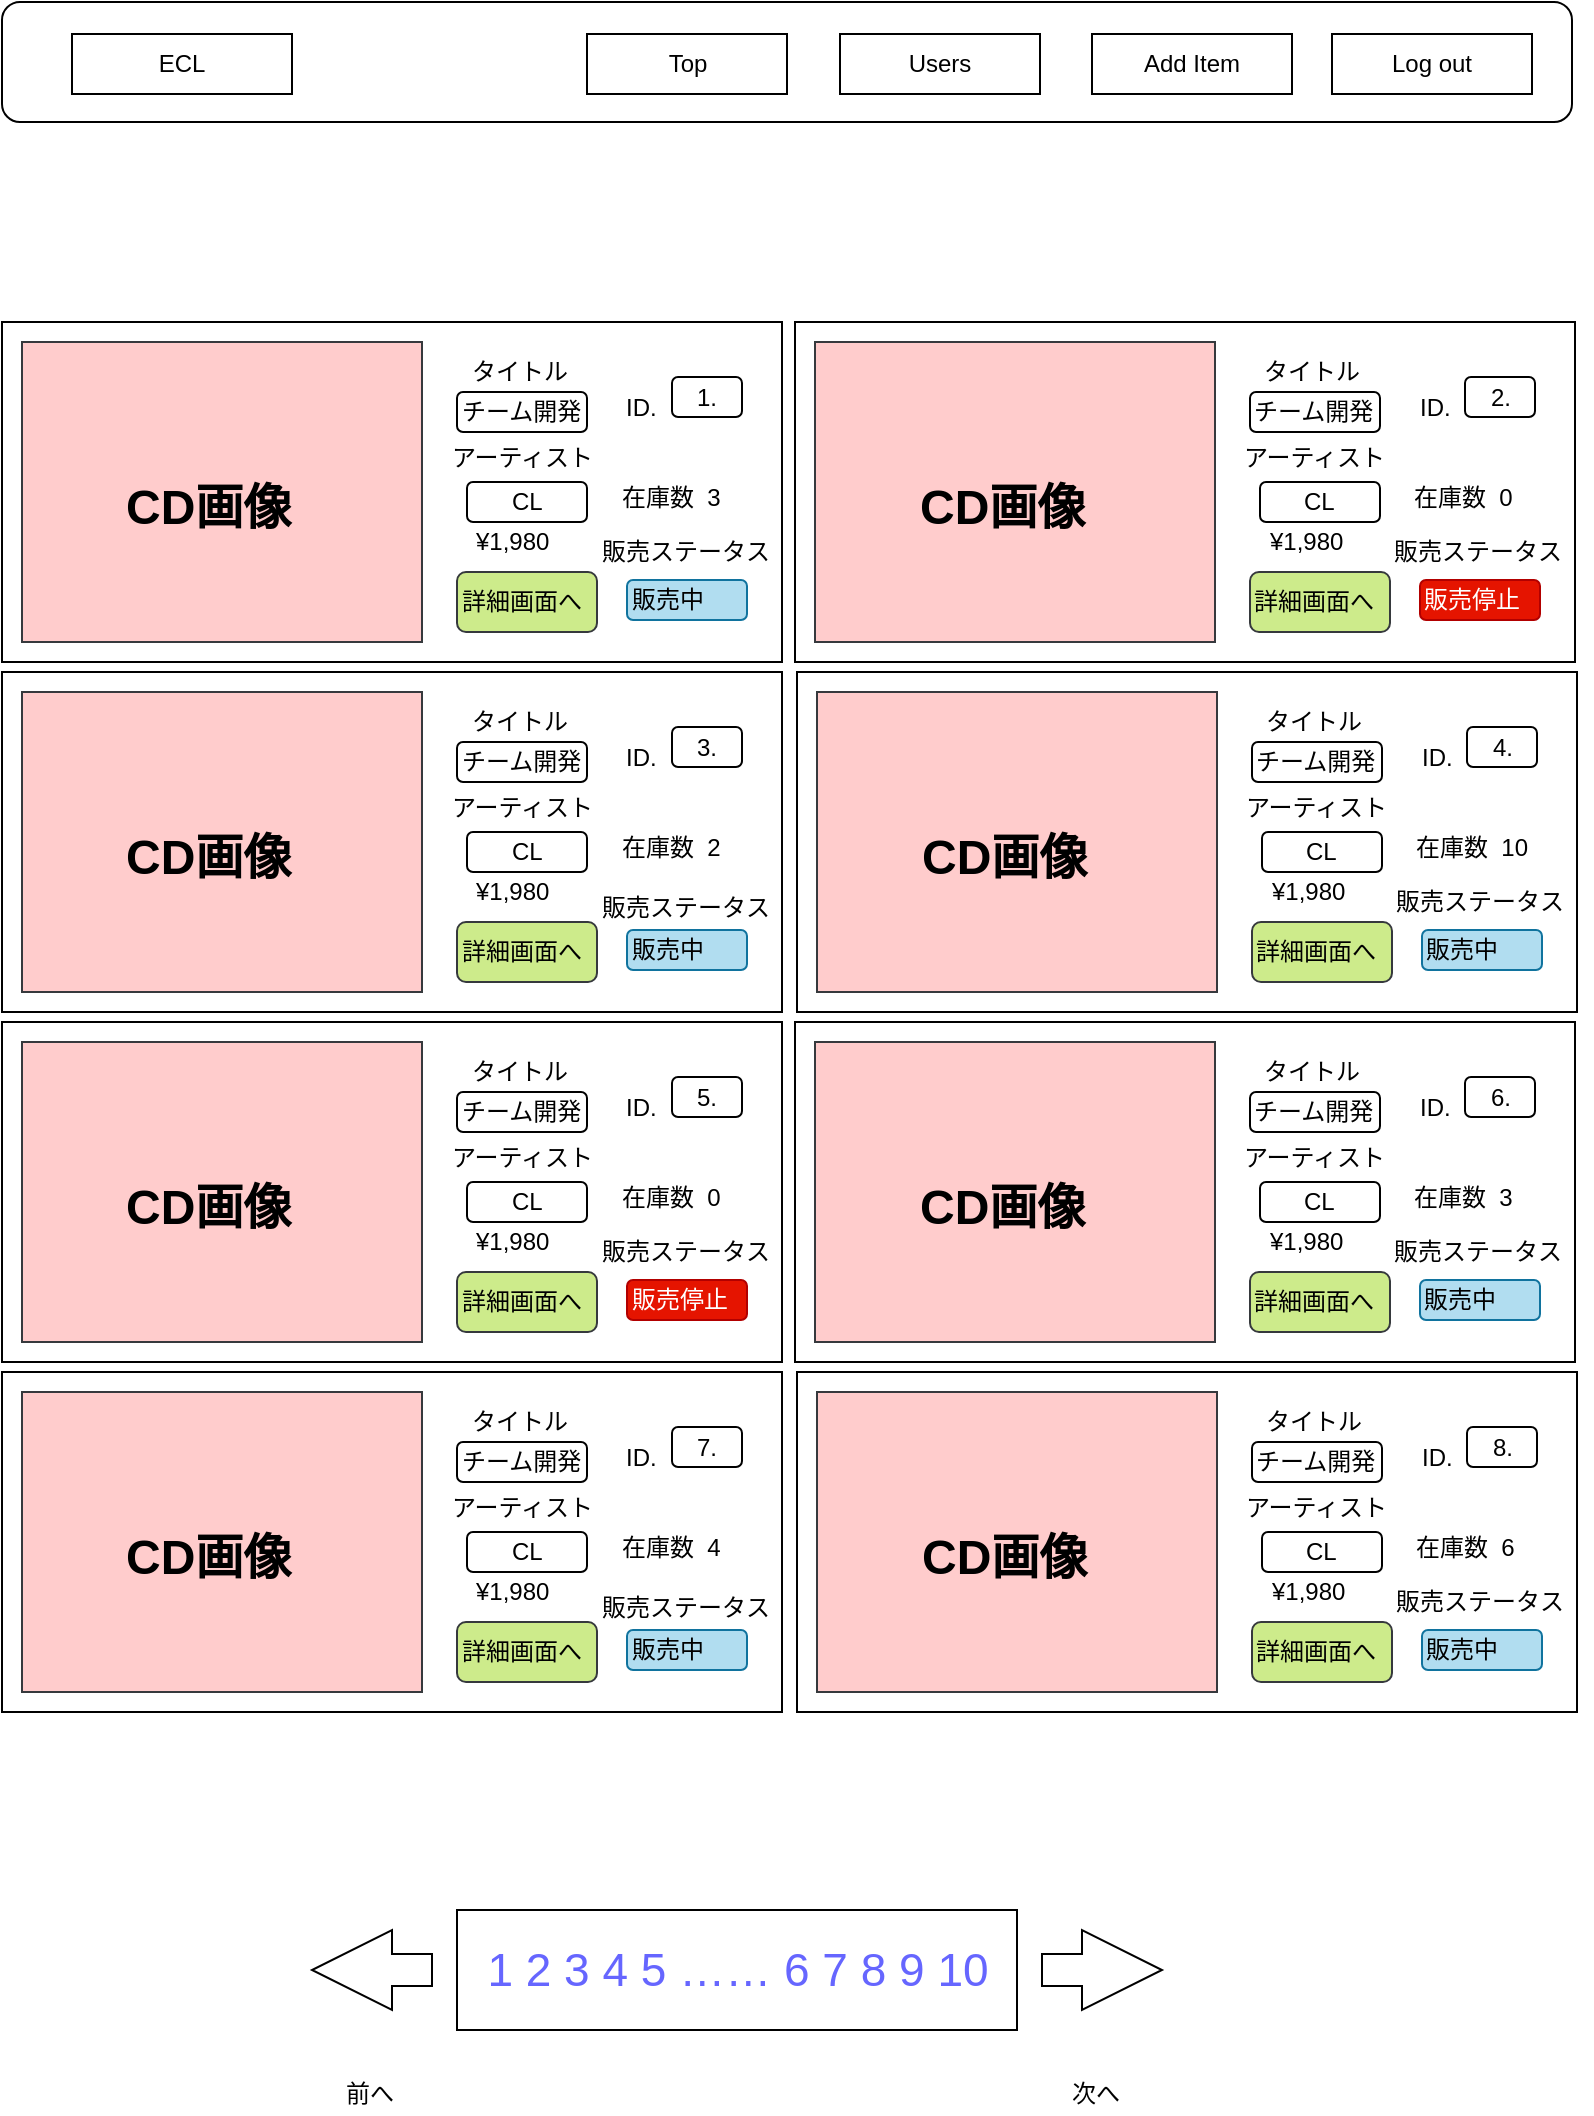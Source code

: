 <mxfile version="10.8.8" type="github"><diagram id="PPx-m0vNghP_mfg8f-Wl" name="Page-1"><mxGraphModel dx="918" dy="648" grid="1" gridSize="10" guides="1" tooltips="1" connect="1" arrows="1" fold="1" page="1" pageScale="1" pageWidth="1169" pageHeight="1654" math="0" shadow="0"><root><mxCell id="0"/><mxCell id="1" parent="0"/><mxCell id="JDdj_WCOVAHmtkz_DxpK-1" value="" style="rounded=0;whiteSpace=wrap;html=1;strokeWidth=1;fillColor=none;gradientColor=none;align=left;" parent="1" vertex="1"><mxGeometry x="110" y="225" width="390" height="170" as="geometry"/></mxCell><mxCell id="JDdj_WCOVAHmtkz_DxpK-2" value="" style="rounded=0;whiteSpace=wrap;html=1;strokeWidth=1;fillColor=#ffcccc;align=left;strokeColor=#36393d;" parent="1" vertex="1"><mxGeometry x="120" y="235" width="200" height="150" as="geometry"/></mxCell><mxCell id="JDdj_WCOVAHmtkz_DxpK-3" value="&lt;h1&gt;CD画像&lt;/h1&gt;" style="text;html=1;resizable=0;points=[];autosize=1;align=left;verticalAlign=top;spacingTop=-4;" parent="1" vertex="1"><mxGeometry x="170" y="285" width="100" height="50" as="geometry"/></mxCell><mxCell id="JDdj_WCOVAHmtkz_DxpK-4" value="詳細画面へ" style="rounded=1;whiteSpace=wrap;html=1;strokeWidth=1;fillColor=#cdeb8b;align=left;strokeColor=#36393d;" parent="1" vertex="1"><mxGeometry x="337.5" y="350" width="70" height="30" as="geometry"/></mxCell><mxCell id="JDdj_WCOVAHmtkz_DxpK-5" value="タイトル" style="text;html=1;resizable=0;points=[];autosize=1;align=left;verticalAlign=top;spacingTop=-4;" parent="1" vertex="1"><mxGeometry x="342.5" y="240" width="60" height="20" as="geometry"/></mxCell><mxCell id="JDdj_WCOVAHmtkz_DxpK-6" value="チーム開発" style="text;html=1;resizable=0;points=[];autosize=1;align=left;verticalAlign=top;spacingTop=-4;" parent="1" vertex="1"><mxGeometry x="337.5" y="260" width="80" height="20" as="geometry"/></mxCell><mxCell id="JDdj_WCOVAHmtkz_DxpK-7" value="" style="rounded=1;whiteSpace=wrap;html=1;strokeWidth=1;fillColor=none;gradientColor=none;align=left;" parent="1" vertex="1"><mxGeometry x="342.5" y="305" width="60" height="20" as="geometry"/></mxCell><mxCell id="JDdj_WCOVAHmtkz_DxpK-8" value="" style="rounded=1;whiteSpace=wrap;html=1;strokeWidth=1;fillColor=none;gradientColor=none;align=left;" parent="1" vertex="1"><mxGeometry x="337.5" y="260" width="65" height="20" as="geometry"/></mxCell><mxCell id="JDdj_WCOVAHmtkz_DxpK-9" value="アーティスト" style="text;html=1;resizable=0;points=[];autosize=1;align=left;verticalAlign=top;spacingTop=-4;" parent="1" vertex="1"><mxGeometry x="332.5" y="282.5" width="90" height="20" as="geometry"/></mxCell><mxCell id="JDdj_WCOVAHmtkz_DxpK-10" value="CL" style="text;html=1;resizable=0;points=[];autosize=1;align=left;verticalAlign=top;spacingTop=-4;" parent="1" vertex="1"><mxGeometry x="362.5" y="305" width="30" height="20" as="geometry"/></mxCell><mxCell id="JDdj_WCOVAHmtkz_DxpK-56" value="¥1,980" style="text;html=1;resizable=0;points=[];autosize=1;align=left;verticalAlign=top;spacingTop=-4;" parent="1" vertex="1"><mxGeometry x="345" y="325" width="50" height="20" as="geometry"/></mxCell><mxCell id="WBFJrvrkHH7tBe0tPQ74-3" value="" style="rounded=1;whiteSpace=wrap;html=1;" parent="1" vertex="1"><mxGeometry x="110" y="65" width="785" height="60" as="geometry"/></mxCell><mxCell id="WBFJrvrkHH7tBe0tPQ74-4" value="ECL" style="rounded=0;whiteSpace=wrap;html=1;" parent="1" vertex="1"><mxGeometry x="145" y="81" width="110" height="30" as="geometry"/></mxCell><mxCell id="WBFJrvrkHH7tBe0tPQ74-5" value="Top" style="rounded=0;whiteSpace=wrap;html=1;" parent="1" vertex="1"><mxGeometry x="402.5" y="81" width="100" height="30" as="geometry"/></mxCell><mxCell id="WBFJrvrkHH7tBe0tPQ74-6" value="Add Item" style="rounded=0;whiteSpace=wrap;html=1;" parent="1" vertex="1"><mxGeometry x="655" y="81" width="100" height="30" as="geometry"/></mxCell><mxCell id="WBFJrvrkHH7tBe0tPQ74-7" value="Log out" style="rounded=0;whiteSpace=wrap;html=1;" parent="1" vertex="1"><mxGeometry x="775" y="81" width="100" height="30" as="geometry"/></mxCell><mxCell id="WBFJrvrkHH7tBe0tPQ74-8" value="Users" style="rounded=0;whiteSpace=wrap;html=1;" parent="1" vertex="1"><mxGeometry x="529" y="81" width="100" height="30" as="geometry"/></mxCell><mxCell id="Ws_CmPhY7J00WJRo1I9L-1" value="" style="html=1;shadow=0;dashed=0;align=center;verticalAlign=middle;shape=mxgraph.arrows2.arrow;dy=0.6;dx=40;notch=0;rotation=180;" parent="1" vertex="1"><mxGeometry x="372.5" y="1020" width="60" height="40" as="geometry"/></mxCell><mxCell id="73Aiw0IkjQ4yFmDq-16b-1" value="" style="html=1;shadow=0;dashed=0;align=center;verticalAlign=middle;shape=mxgraph.arrows2.arrow;dy=0.6;dx=40;notch=0;" vertex="1" parent="1"><mxGeometry x="630" y="1029" width="60" height="40" as="geometry"/></mxCell><mxCell id="73Aiw0IkjQ4yFmDq-16b-2" value="" style="html=1;shadow=0;dashed=0;align=center;verticalAlign=middle;shape=mxgraph.arrows2.arrow;dy=0.6;dx=40;notch=0;rotation=180;" vertex="1" parent="1"><mxGeometry x="265" y="1029" width="60" height="40" as="geometry"/></mxCell><mxCell id="73Aiw0IkjQ4yFmDq-16b-3" value="前へ" style="text;html=1;resizable=0;points=[];autosize=1;align=left;verticalAlign=top;spacingTop=-4;" vertex="1" parent="1"><mxGeometry x="280" y="1101" width="40" height="20" as="geometry"/></mxCell><mxCell id="73Aiw0IkjQ4yFmDq-16b-4" value="次へ" style="text;html=1;resizable=0;points=[];autosize=1;align=left;verticalAlign=top;spacingTop=-4;" vertex="1" parent="1"><mxGeometry x="642.5" y="1101" width="40" height="20" as="geometry"/></mxCell><mxCell id="73Aiw0IkjQ4yFmDq-16b-5" value="1 2 3 4 5 …… 6 7 8 9 10" style="rounded=0;whiteSpace=wrap;html=1;fontSize=23;align=center;fontColor=#6666FF;" vertex="1" parent="1"><mxGeometry x="337.5" y="1019" width="280" height="60" as="geometry"/></mxCell><mxCell id="73Aiw0IkjQ4yFmDq-16b-10" value="1." style="rounded=1;whiteSpace=wrap;html=1;" vertex="1" parent="1"><mxGeometry x="445" y="252.5" width="35" height="20" as="geometry"/></mxCell><mxCell id="73Aiw0IkjQ4yFmDq-16b-11" value="ID." style="text;html=1;resizable=0;points=[];autosize=1;align=left;verticalAlign=top;spacingTop=-4;" vertex="1" parent="1"><mxGeometry x="420" y="257.5" width="30" height="20" as="geometry"/></mxCell><mxCell id="73Aiw0IkjQ4yFmDq-16b-12" value="在庫数&amp;nbsp; 3" style="text;html=1;resizable=0;points=[];autosize=1;align=left;verticalAlign=top;spacingTop=-4;" vertex="1" parent="1"><mxGeometry x="417.5" y="302.5" width="60" height="20" as="geometry"/></mxCell><mxCell id="73Aiw0IkjQ4yFmDq-16b-16" value="販売ステータス" style="text;html=1;resizable=0;points=[];autosize=1;align=left;verticalAlign=top;spacingTop=-4;" vertex="1" parent="1"><mxGeometry x="407.5" y="330" width="100" height="20" as="geometry"/></mxCell><mxCell id="73Aiw0IkjQ4yFmDq-16b-17" value="販売中" style="rounded=1;whiteSpace=wrap;html=1;strokeWidth=1;fillColor=#b1ddf0;align=left;strokeColor=#10739e;" vertex="1" parent="1"><mxGeometry x="422.5" y="354" width="60" height="20" as="geometry"/></mxCell><mxCell id="73Aiw0IkjQ4yFmDq-16b-131" value="" style="rounded=0;whiteSpace=wrap;html=1;strokeWidth=1;fillColor=none;gradientColor=none;align=left;" vertex="1" parent="1"><mxGeometry x="506.5" y="225" width="390" height="170" as="geometry"/></mxCell><mxCell id="73Aiw0IkjQ4yFmDq-16b-132" value="" style="rounded=0;whiteSpace=wrap;html=1;strokeWidth=1;fillColor=#ffcccc;align=left;strokeColor=#36393d;" vertex="1" parent="1"><mxGeometry x="516.5" y="235" width="200" height="150" as="geometry"/></mxCell><mxCell id="73Aiw0IkjQ4yFmDq-16b-133" value="&lt;h1&gt;CD画像&lt;/h1&gt;" style="text;html=1;resizable=0;points=[];autosize=1;align=left;verticalAlign=top;spacingTop=-4;" vertex="1" parent="1"><mxGeometry x="566.5" y="285" width="100" height="50" as="geometry"/></mxCell><mxCell id="73Aiw0IkjQ4yFmDq-16b-134" value="詳細画面へ" style="rounded=1;whiteSpace=wrap;html=1;strokeWidth=1;fillColor=#cdeb8b;align=left;strokeColor=#36393d;" vertex="1" parent="1"><mxGeometry x="734" y="350" width="70" height="30" as="geometry"/></mxCell><mxCell id="73Aiw0IkjQ4yFmDq-16b-135" value="タイトル" style="text;html=1;resizable=0;points=[];autosize=1;align=left;verticalAlign=top;spacingTop=-4;" vertex="1" parent="1"><mxGeometry x="739" y="240" width="60" height="20" as="geometry"/></mxCell><mxCell id="73Aiw0IkjQ4yFmDq-16b-136" value="チーム開発" style="text;html=1;resizable=0;points=[];autosize=1;align=left;verticalAlign=top;spacingTop=-4;" vertex="1" parent="1"><mxGeometry x="734" y="260" width="80" height="20" as="geometry"/></mxCell><mxCell id="73Aiw0IkjQ4yFmDq-16b-137" value="" style="rounded=1;whiteSpace=wrap;html=1;strokeWidth=1;fillColor=none;gradientColor=none;align=left;" vertex="1" parent="1"><mxGeometry x="739" y="305" width="60" height="20" as="geometry"/></mxCell><mxCell id="73Aiw0IkjQ4yFmDq-16b-138" value="" style="rounded=1;whiteSpace=wrap;html=1;strokeWidth=1;fillColor=none;gradientColor=none;align=left;" vertex="1" parent="1"><mxGeometry x="734" y="260" width="65" height="20" as="geometry"/></mxCell><mxCell id="73Aiw0IkjQ4yFmDq-16b-139" value="アーティスト" style="text;html=1;resizable=0;points=[];autosize=1;align=left;verticalAlign=top;spacingTop=-4;" vertex="1" parent="1"><mxGeometry x="729" y="282.5" width="90" height="20" as="geometry"/></mxCell><mxCell id="73Aiw0IkjQ4yFmDq-16b-140" value="CL" style="text;html=1;resizable=0;points=[];autosize=1;align=left;verticalAlign=top;spacingTop=-4;" vertex="1" parent="1"><mxGeometry x="759" y="305" width="30" height="20" as="geometry"/></mxCell><mxCell id="73Aiw0IkjQ4yFmDq-16b-141" value="¥1,980" style="text;html=1;resizable=0;points=[];autosize=1;align=left;verticalAlign=top;spacingTop=-4;" vertex="1" parent="1"><mxGeometry x="741.5" y="325" width="50" height="20" as="geometry"/></mxCell><mxCell id="73Aiw0IkjQ4yFmDq-16b-142" value="2." style="rounded=1;whiteSpace=wrap;html=1;" vertex="1" parent="1"><mxGeometry x="841.5" y="252.5" width="35" height="20" as="geometry"/></mxCell><mxCell id="73Aiw0IkjQ4yFmDq-16b-143" value="ID." style="text;html=1;resizable=0;points=[];autosize=1;align=left;verticalAlign=top;spacingTop=-4;" vertex="1" parent="1"><mxGeometry x="816.5" y="257.5" width="30" height="20" as="geometry"/></mxCell><mxCell id="73Aiw0IkjQ4yFmDq-16b-144" value="在庫数&amp;nbsp; 0" style="text;html=1;resizable=0;points=[];autosize=1;align=left;verticalAlign=top;spacingTop=-4;" vertex="1" parent="1"><mxGeometry x="814" y="302.5" width="60" height="20" as="geometry"/></mxCell><mxCell id="73Aiw0IkjQ4yFmDq-16b-145" value="販売ステータス" style="text;html=1;resizable=0;points=[];autosize=1;align=left;verticalAlign=top;spacingTop=-4;" vertex="1" parent="1"><mxGeometry x="804" y="330" width="100" height="20" as="geometry"/></mxCell><mxCell id="73Aiw0IkjQ4yFmDq-16b-146" value="販売停止" style="rounded=1;whiteSpace=wrap;html=1;strokeWidth=1;fillColor=#e51400;align=left;strokeColor=#B20000;fontColor=#ffffff;" vertex="1" parent="1"><mxGeometry x="819" y="354" width="60" height="20" as="geometry"/></mxCell><mxCell id="73Aiw0IkjQ4yFmDq-16b-147" value="" style="rounded=0;whiteSpace=wrap;html=1;strokeWidth=1;fillColor=none;gradientColor=none;align=left;" vertex="1" parent="1"><mxGeometry x="110" y="400" width="390" height="170" as="geometry"/></mxCell><mxCell id="73Aiw0IkjQ4yFmDq-16b-148" value="" style="rounded=0;whiteSpace=wrap;html=1;strokeWidth=1;fillColor=#ffcccc;align=left;strokeColor=#36393d;" vertex="1" parent="1"><mxGeometry x="120" y="410" width="200" height="150" as="geometry"/></mxCell><mxCell id="73Aiw0IkjQ4yFmDq-16b-149" value="&lt;h1&gt;CD画像&lt;/h1&gt;" style="text;html=1;resizable=0;points=[];autosize=1;align=left;verticalAlign=top;spacingTop=-4;" vertex="1" parent="1"><mxGeometry x="170" y="460" width="100" height="50" as="geometry"/></mxCell><mxCell id="73Aiw0IkjQ4yFmDq-16b-150" value="詳細画面へ" style="rounded=1;whiteSpace=wrap;html=1;strokeWidth=1;fillColor=#cdeb8b;align=left;strokeColor=#36393d;" vertex="1" parent="1"><mxGeometry x="337.5" y="525" width="70" height="30" as="geometry"/></mxCell><mxCell id="73Aiw0IkjQ4yFmDq-16b-151" value="タイトル" style="text;html=1;resizable=0;points=[];autosize=1;align=left;verticalAlign=top;spacingTop=-4;" vertex="1" parent="1"><mxGeometry x="342.5" y="415" width="60" height="20" as="geometry"/></mxCell><mxCell id="73Aiw0IkjQ4yFmDq-16b-152" value="チーム開発" style="text;html=1;resizable=0;points=[];autosize=1;align=left;verticalAlign=top;spacingTop=-4;" vertex="1" parent="1"><mxGeometry x="337.5" y="435" width="80" height="20" as="geometry"/></mxCell><mxCell id="73Aiw0IkjQ4yFmDq-16b-153" value="" style="rounded=1;whiteSpace=wrap;html=1;strokeWidth=1;fillColor=none;gradientColor=none;align=left;" vertex="1" parent="1"><mxGeometry x="342.5" y="480" width="60" height="20" as="geometry"/></mxCell><mxCell id="73Aiw0IkjQ4yFmDq-16b-154" value="" style="rounded=1;whiteSpace=wrap;html=1;strokeWidth=1;fillColor=none;gradientColor=none;align=left;" vertex="1" parent="1"><mxGeometry x="337.5" y="435" width="65" height="20" as="geometry"/></mxCell><mxCell id="73Aiw0IkjQ4yFmDq-16b-155" value="アーティスト" style="text;html=1;resizable=0;points=[];autosize=1;align=left;verticalAlign=top;spacingTop=-4;" vertex="1" parent="1"><mxGeometry x="332.5" y="457.5" width="90" height="20" as="geometry"/></mxCell><mxCell id="73Aiw0IkjQ4yFmDq-16b-156" value="CL" style="text;html=1;resizable=0;points=[];autosize=1;align=left;verticalAlign=top;spacingTop=-4;" vertex="1" parent="1"><mxGeometry x="362.5" y="480" width="30" height="20" as="geometry"/></mxCell><mxCell id="73Aiw0IkjQ4yFmDq-16b-157" value="¥1,980" style="text;html=1;resizable=0;points=[];autosize=1;align=left;verticalAlign=top;spacingTop=-4;" vertex="1" parent="1"><mxGeometry x="345" y="500" width="50" height="20" as="geometry"/></mxCell><mxCell id="73Aiw0IkjQ4yFmDq-16b-158" value="3." style="rounded=1;whiteSpace=wrap;html=1;" vertex="1" parent="1"><mxGeometry x="445" y="427.5" width="35" height="20" as="geometry"/></mxCell><mxCell id="73Aiw0IkjQ4yFmDq-16b-159" value="ID." style="text;html=1;resizable=0;points=[];autosize=1;align=left;verticalAlign=top;spacingTop=-4;" vertex="1" parent="1"><mxGeometry x="420" y="432.5" width="30" height="20" as="geometry"/></mxCell><mxCell id="73Aiw0IkjQ4yFmDq-16b-160" value="在庫数&amp;nbsp; 2" style="text;html=1;resizable=0;points=[];autosize=1;align=left;verticalAlign=top;spacingTop=-4;" vertex="1" parent="1"><mxGeometry x="417.5" y="477.5" width="60" height="20" as="geometry"/></mxCell><mxCell id="73Aiw0IkjQ4yFmDq-16b-161" value="販売ステータス" style="text;html=1;resizable=0;points=[];autosize=1;align=left;verticalAlign=top;spacingTop=-4;" vertex="1" parent="1"><mxGeometry x="407.5" y="507.5" width="100" height="20" as="geometry"/></mxCell><mxCell id="73Aiw0IkjQ4yFmDq-16b-162" value="販売中" style="rounded=1;whiteSpace=wrap;html=1;strokeWidth=1;fillColor=#b1ddf0;align=left;strokeColor=#10739e;" vertex="1" parent="1"><mxGeometry x="422.5" y="529" width="60" height="20" as="geometry"/></mxCell><mxCell id="73Aiw0IkjQ4yFmDq-16b-163" value="" style="rounded=0;whiteSpace=wrap;html=1;strokeWidth=1;fillColor=none;gradientColor=none;align=left;" vertex="1" parent="1"><mxGeometry x="507.5" y="400" width="390" height="170" as="geometry"/></mxCell><mxCell id="73Aiw0IkjQ4yFmDq-16b-164" value="" style="rounded=0;whiteSpace=wrap;html=1;strokeWidth=1;fillColor=#ffcccc;align=left;strokeColor=#36393d;" vertex="1" parent="1"><mxGeometry x="517.5" y="410" width="200" height="150" as="geometry"/></mxCell><mxCell id="73Aiw0IkjQ4yFmDq-16b-165" value="&lt;h1&gt;CD画像&lt;/h1&gt;" style="text;html=1;resizable=0;points=[];autosize=1;align=left;verticalAlign=top;spacingTop=-4;" vertex="1" parent="1"><mxGeometry x="567.5" y="460" width="100" height="50" as="geometry"/></mxCell><mxCell id="73Aiw0IkjQ4yFmDq-16b-166" value="詳細画面へ" style="rounded=1;whiteSpace=wrap;html=1;strokeWidth=1;fillColor=#cdeb8b;align=left;strokeColor=#36393d;" vertex="1" parent="1"><mxGeometry x="735" y="525" width="70" height="30" as="geometry"/></mxCell><mxCell id="73Aiw0IkjQ4yFmDq-16b-167" value="タイトル" style="text;html=1;resizable=0;points=[];autosize=1;align=left;verticalAlign=top;spacingTop=-4;" vertex="1" parent="1"><mxGeometry x="740" y="415" width="60" height="20" as="geometry"/></mxCell><mxCell id="73Aiw0IkjQ4yFmDq-16b-168" value="チーム開発" style="text;html=1;resizable=0;points=[];autosize=1;align=left;verticalAlign=top;spacingTop=-4;" vertex="1" parent="1"><mxGeometry x="735" y="435" width="80" height="20" as="geometry"/></mxCell><mxCell id="73Aiw0IkjQ4yFmDq-16b-169" value="" style="rounded=1;whiteSpace=wrap;html=1;strokeWidth=1;fillColor=none;gradientColor=none;align=left;" vertex="1" parent="1"><mxGeometry x="740" y="480" width="60" height="20" as="geometry"/></mxCell><mxCell id="73Aiw0IkjQ4yFmDq-16b-170" value="" style="rounded=1;whiteSpace=wrap;html=1;strokeWidth=1;fillColor=none;gradientColor=none;align=left;" vertex="1" parent="1"><mxGeometry x="735" y="435" width="65" height="20" as="geometry"/></mxCell><mxCell id="73Aiw0IkjQ4yFmDq-16b-171" value="アーティスト" style="text;html=1;resizable=0;points=[];autosize=1;align=left;verticalAlign=top;spacingTop=-4;" vertex="1" parent="1"><mxGeometry x="730" y="457.5" width="90" height="20" as="geometry"/></mxCell><mxCell id="73Aiw0IkjQ4yFmDq-16b-172" value="CL" style="text;html=1;resizable=0;points=[];autosize=1;align=left;verticalAlign=top;spacingTop=-4;" vertex="1" parent="1"><mxGeometry x="760" y="480" width="30" height="20" as="geometry"/></mxCell><mxCell id="73Aiw0IkjQ4yFmDq-16b-173" value="¥1,980" style="text;html=1;resizable=0;points=[];autosize=1;align=left;verticalAlign=top;spacingTop=-4;" vertex="1" parent="1"><mxGeometry x="742.5" y="500" width="50" height="20" as="geometry"/></mxCell><mxCell id="73Aiw0IkjQ4yFmDq-16b-174" value="4." style="rounded=1;whiteSpace=wrap;html=1;" vertex="1" parent="1"><mxGeometry x="842.5" y="427.5" width="35" height="20" as="geometry"/></mxCell><mxCell id="73Aiw0IkjQ4yFmDq-16b-175" value="ID." style="text;html=1;resizable=0;points=[];autosize=1;align=left;verticalAlign=top;spacingTop=-4;" vertex="1" parent="1"><mxGeometry x="817.5" y="432.5" width="30" height="20" as="geometry"/></mxCell><mxCell id="73Aiw0IkjQ4yFmDq-16b-176" value="在庫数&amp;nbsp; 10" style="text;html=1;resizable=0;points=[];autosize=1;align=left;verticalAlign=top;spacingTop=-4;" vertex="1" parent="1"><mxGeometry x="815" y="477.5" width="70" height="20" as="geometry"/></mxCell><mxCell id="73Aiw0IkjQ4yFmDq-16b-177" value="販売ステータス" style="text;html=1;resizable=0;points=[];autosize=1;align=left;verticalAlign=top;spacingTop=-4;" vertex="1" parent="1"><mxGeometry x="805" y="505" width="100" height="20" as="geometry"/></mxCell><mxCell id="73Aiw0IkjQ4yFmDq-16b-178" value="販売中" style="rounded=1;whiteSpace=wrap;html=1;strokeWidth=1;fillColor=#b1ddf0;align=left;strokeColor=#10739e;" vertex="1" parent="1"><mxGeometry x="820" y="529" width="60" height="20" as="geometry"/></mxCell><mxCell id="73Aiw0IkjQ4yFmDq-16b-243" value="" style="rounded=0;whiteSpace=wrap;html=1;strokeWidth=1;fillColor=none;gradientColor=none;align=left;" vertex="1" parent="1"><mxGeometry x="110" y="575" width="390" height="170" as="geometry"/></mxCell><mxCell id="73Aiw0IkjQ4yFmDq-16b-244" value="" style="rounded=0;whiteSpace=wrap;html=1;strokeWidth=1;fillColor=#ffcccc;align=left;strokeColor=#36393d;" vertex="1" parent="1"><mxGeometry x="120" y="585" width="200" height="150" as="geometry"/></mxCell><mxCell id="73Aiw0IkjQ4yFmDq-16b-245" value="&lt;h1&gt;CD画像&lt;/h1&gt;" style="text;html=1;resizable=0;points=[];autosize=1;align=left;verticalAlign=top;spacingTop=-4;" vertex="1" parent="1"><mxGeometry x="170" y="635" width="100" height="50" as="geometry"/></mxCell><mxCell id="73Aiw0IkjQ4yFmDq-16b-246" value="詳細画面へ" style="rounded=1;whiteSpace=wrap;html=1;strokeWidth=1;fillColor=#cdeb8b;align=left;strokeColor=#36393d;" vertex="1" parent="1"><mxGeometry x="337.5" y="700" width="70" height="30" as="geometry"/></mxCell><mxCell id="73Aiw0IkjQ4yFmDq-16b-247" value="タイトル" style="text;html=1;resizable=0;points=[];autosize=1;align=left;verticalAlign=top;spacingTop=-4;" vertex="1" parent="1"><mxGeometry x="342.5" y="590" width="60" height="20" as="geometry"/></mxCell><mxCell id="73Aiw0IkjQ4yFmDq-16b-248" value="チーム開発" style="text;html=1;resizable=0;points=[];autosize=1;align=left;verticalAlign=top;spacingTop=-4;" vertex="1" parent="1"><mxGeometry x="337.5" y="610" width="80" height="20" as="geometry"/></mxCell><mxCell id="73Aiw0IkjQ4yFmDq-16b-249" value="" style="rounded=1;whiteSpace=wrap;html=1;strokeWidth=1;fillColor=none;gradientColor=none;align=left;" vertex="1" parent="1"><mxGeometry x="342.5" y="655" width="60" height="20" as="geometry"/></mxCell><mxCell id="73Aiw0IkjQ4yFmDq-16b-250" value="" style="rounded=1;whiteSpace=wrap;html=1;strokeWidth=1;fillColor=none;gradientColor=none;align=left;" vertex="1" parent="1"><mxGeometry x="337.5" y="610" width="65" height="20" as="geometry"/></mxCell><mxCell id="73Aiw0IkjQ4yFmDq-16b-251" value="アーティスト" style="text;html=1;resizable=0;points=[];autosize=1;align=left;verticalAlign=top;spacingTop=-4;" vertex="1" parent="1"><mxGeometry x="332.5" y="632.5" width="90" height="20" as="geometry"/></mxCell><mxCell id="73Aiw0IkjQ4yFmDq-16b-252" value="CL" style="text;html=1;resizable=0;points=[];autosize=1;align=left;verticalAlign=top;spacingTop=-4;" vertex="1" parent="1"><mxGeometry x="362.5" y="655" width="30" height="20" as="geometry"/></mxCell><mxCell id="73Aiw0IkjQ4yFmDq-16b-253" value="¥1,980" style="text;html=1;resizable=0;points=[];autosize=1;align=left;verticalAlign=top;spacingTop=-4;" vertex="1" parent="1"><mxGeometry x="345" y="675" width="50" height="20" as="geometry"/></mxCell><mxCell id="73Aiw0IkjQ4yFmDq-16b-254" value="5." style="rounded=1;whiteSpace=wrap;html=1;" vertex="1" parent="1"><mxGeometry x="445" y="602.5" width="35" height="20" as="geometry"/></mxCell><mxCell id="73Aiw0IkjQ4yFmDq-16b-255" value="ID." style="text;html=1;resizable=0;points=[];autosize=1;align=left;verticalAlign=top;spacingTop=-4;" vertex="1" parent="1"><mxGeometry x="420" y="607.5" width="30" height="20" as="geometry"/></mxCell><mxCell id="73Aiw0IkjQ4yFmDq-16b-256" value="在庫数&amp;nbsp; 0" style="text;html=1;resizable=0;points=[];autosize=1;align=left;verticalAlign=top;spacingTop=-4;" vertex="1" parent="1"><mxGeometry x="417.5" y="652.5" width="60" height="20" as="geometry"/></mxCell><mxCell id="73Aiw0IkjQ4yFmDq-16b-257" value="販売ステータス" style="text;html=1;resizable=0;points=[];autosize=1;align=left;verticalAlign=top;spacingTop=-4;" vertex="1" parent="1"><mxGeometry x="407.5" y="680" width="100" height="20" as="geometry"/></mxCell><mxCell id="73Aiw0IkjQ4yFmDq-16b-258" value="販売停止" style="rounded=1;whiteSpace=wrap;html=1;strokeWidth=1;fillColor=#e51400;align=left;strokeColor=#B20000;fontColor=#ffffff;" vertex="1" parent="1"><mxGeometry x="422.5" y="704" width="60" height="20" as="geometry"/></mxCell><mxCell id="73Aiw0IkjQ4yFmDq-16b-259" value="" style="rounded=0;whiteSpace=wrap;html=1;strokeWidth=1;fillColor=none;gradientColor=none;align=left;" vertex="1" parent="1"><mxGeometry x="506.5" y="575" width="390" height="170" as="geometry"/></mxCell><mxCell id="73Aiw0IkjQ4yFmDq-16b-260" value="" style="rounded=0;whiteSpace=wrap;html=1;strokeWidth=1;fillColor=#ffcccc;align=left;strokeColor=#36393d;" vertex="1" parent="1"><mxGeometry x="516.5" y="585" width="200" height="150" as="geometry"/></mxCell><mxCell id="73Aiw0IkjQ4yFmDq-16b-261" value="&lt;h1&gt;CD画像&lt;/h1&gt;" style="text;html=1;resizable=0;points=[];autosize=1;align=left;verticalAlign=top;spacingTop=-4;" vertex="1" parent="1"><mxGeometry x="566.5" y="635" width="100" height="50" as="geometry"/></mxCell><mxCell id="73Aiw0IkjQ4yFmDq-16b-262" value="詳細画面へ" style="rounded=1;whiteSpace=wrap;html=1;strokeWidth=1;fillColor=#cdeb8b;align=left;strokeColor=#36393d;" vertex="1" parent="1"><mxGeometry x="734" y="700" width="70" height="30" as="geometry"/></mxCell><mxCell id="73Aiw0IkjQ4yFmDq-16b-263" value="タイトル" style="text;html=1;resizable=0;points=[];autosize=1;align=left;verticalAlign=top;spacingTop=-4;" vertex="1" parent="1"><mxGeometry x="739" y="590" width="60" height="20" as="geometry"/></mxCell><mxCell id="73Aiw0IkjQ4yFmDq-16b-264" value="チーム開発" style="text;html=1;resizable=0;points=[];autosize=1;align=left;verticalAlign=top;spacingTop=-4;" vertex="1" parent="1"><mxGeometry x="734" y="610" width="80" height="20" as="geometry"/></mxCell><mxCell id="73Aiw0IkjQ4yFmDq-16b-265" value="" style="rounded=1;whiteSpace=wrap;html=1;strokeWidth=1;fillColor=none;gradientColor=none;align=left;" vertex="1" parent="1"><mxGeometry x="739" y="655" width="60" height="20" as="geometry"/></mxCell><mxCell id="73Aiw0IkjQ4yFmDq-16b-266" value="" style="rounded=1;whiteSpace=wrap;html=1;strokeWidth=1;fillColor=none;gradientColor=none;align=left;" vertex="1" parent="1"><mxGeometry x="734" y="610" width="65" height="20" as="geometry"/></mxCell><mxCell id="73Aiw0IkjQ4yFmDq-16b-267" value="アーティスト" style="text;html=1;resizable=0;points=[];autosize=1;align=left;verticalAlign=top;spacingTop=-4;" vertex="1" parent="1"><mxGeometry x="729" y="632.5" width="90" height="20" as="geometry"/></mxCell><mxCell id="73Aiw0IkjQ4yFmDq-16b-268" value="CL" style="text;html=1;resizable=0;points=[];autosize=1;align=left;verticalAlign=top;spacingTop=-4;" vertex="1" parent="1"><mxGeometry x="759" y="655" width="30" height="20" as="geometry"/></mxCell><mxCell id="73Aiw0IkjQ4yFmDq-16b-269" value="¥1,980" style="text;html=1;resizable=0;points=[];autosize=1;align=left;verticalAlign=top;spacingTop=-4;" vertex="1" parent="1"><mxGeometry x="741.5" y="675" width="50" height="20" as="geometry"/></mxCell><mxCell id="73Aiw0IkjQ4yFmDq-16b-270" value="6." style="rounded=1;whiteSpace=wrap;html=1;" vertex="1" parent="1"><mxGeometry x="841.5" y="602.5" width="35" height="20" as="geometry"/></mxCell><mxCell id="73Aiw0IkjQ4yFmDq-16b-271" value="ID." style="text;html=1;resizable=0;points=[];autosize=1;align=left;verticalAlign=top;spacingTop=-4;" vertex="1" parent="1"><mxGeometry x="816.5" y="607.5" width="30" height="20" as="geometry"/></mxCell><mxCell id="73Aiw0IkjQ4yFmDq-16b-272" value="在庫数&amp;nbsp; 3" style="text;html=1;resizable=0;points=[];autosize=1;align=left;verticalAlign=top;spacingTop=-4;" vertex="1" parent="1"><mxGeometry x="814" y="652.5" width="60" height="20" as="geometry"/></mxCell><mxCell id="73Aiw0IkjQ4yFmDq-16b-273" value="販売ステータス" style="text;html=1;resizable=0;points=[];autosize=1;align=left;verticalAlign=top;spacingTop=-4;" vertex="1" parent="1"><mxGeometry x="804" y="680" width="100" height="20" as="geometry"/></mxCell><mxCell id="73Aiw0IkjQ4yFmDq-16b-274" value="販売中" style="rounded=1;whiteSpace=wrap;html=1;strokeWidth=1;fillColor=#b1ddf0;align=left;strokeColor=#10739e;" vertex="1" parent="1"><mxGeometry x="819" y="704" width="60" height="20" as="geometry"/></mxCell><mxCell id="73Aiw0IkjQ4yFmDq-16b-275" value="" style="rounded=0;whiteSpace=wrap;html=1;strokeWidth=1;fillColor=none;gradientColor=none;align=left;" vertex="1" parent="1"><mxGeometry x="110" y="750" width="390" height="170" as="geometry"/></mxCell><mxCell id="73Aiw0IkjQ4yFmDq-16b-276" value="" style="rounded=0;whiteSpace=wrap;html=1;strokeWidth=1;fillColor=#ffcccc;align=left;strokeColor=#36393d;" vertex="1" parent="1"><mxGeometry x="120" y="760" width="200" height="150" as="geometry"/></mxCell><mxCell id="73Aiw0IkjQ4yFmDq-16b-277" value="&lt;h1&gt;CD画像&lt;/h1&gt;" style="text;html=1;resizable=0;points=[];autosize=1;align=left;verticalAlign=top;spacingTop=-4;" vertex="1" parent="1"><mxGeometry x="170" y="810" width="100" height="50" as="geometry"/></mxCell><mxCell id="73Aiw0IkjQ4yFmDq-16b-278" value="詳細画面へ" style="rounded=1;whiteSpace=wrap;html=1;strokeWidth=1;fillColor=#cdeb8b;align=left;strokeColor=#36393d;" vertex="1" parent="1"><mxGeometry x="337.5" y="875" width="70" height="30" as="geometry"/></mxCell><mxCell id="73Aiw0IkjQ4yFmDq-16b-279" value="タイトル" style="text;html=1;resizable=0;points=[];autosize=1;align=left;verticalAlign=top;spacingTop=-4;" vertex="1" parent="1"><mxGeometry x="342.5" y="765" width="60" height="20" as="geometry"/></mxCell><mxCell id="73Aiw0IkjQ4yFmDq-16b-280" value="チーム開発" style="text;html=1;resizable=0;points=[];autosize=1;align=left;verticalAlign=top;spacingTop=-4;" vertex="1" parent="1"><mxGeometry x="337.5" y="785" width="80" height="20" as="geometry"/></mxCell><mxCell id="73Aiw0IkjQ4yFmDq-16b-281" value="" style="rounded=1;whiteSpace=wrap;html=1;strokeWidth=1;fillColor=none;gradientColor=none;align=left;" vertex="1" parent="1"><mxGeometry x="342.5" y="830" width="60" height="20" as="geometry"/></mxCell><mxCell id="73Aiw0IkjQ4yFmDq-16b-282" value="" style="rounded=1;whiteSpace=wrap;html=1;strokeWidth=1;fillColor=none;gradientColor=none;align=left;" vertex="1" parent="1"><mxGeometry x="337.5" y="785" width="65" height="20" as="geometry"/></mxCell><mxCell id="73Aiw0IkjQ4yFmDq-16b-283" value="アーティスト" style="text;html=1;resizable=0;points=[];autosize=1;align=left;verticalAlign=top;spacingTop=-4;" vertex="1" parent="1"><mxGeometry x="332.5" y="807.5" width="90" height="20" as="geometry"/></mxCell><mxCell id="73Aiw0IkjQ4yFmDq-16b-284" value="CL" style="text;html=1;resizable=0;points=[];autosize=1;align=left;verticalAlign=top;spacingTop=-4;" vertex="1" parent="1"><mxGeometry x="362.5" y="830" width="30" height="20" as="geometry"/></mxCell><mxCell id="73Aiw0IkjQ4yFmDq-16b-285" value="¥1,980" style="text;html=1;resizable=0;points=[];autosize=1;align=left;verticalAlign=top;spacingTop=-4;" vertex="1" parent="1"><mxGeometry x="345" y="850" width="50" height="20" as="geometry"/></mxCell><mxCell id="73Aiw0IkjQ4yFmDq-16b-286" value="7." style="rounded=1;whiteSpace=wrap;html=1;" vertex="1" parent="1"><mxGeometry x="445" y="777.5" width="35" height="20" as="geometry"/></mxCell><mxCell id="73Aiw0IkjQ4yFmDq-16b-287" value="ID." style="text;html=1;resizable=0;points=[];autosize=1;align=left;verticalAlign=top;spacingTop=-4;" vertex="1" parent="1"><mxGeometry x="420" y="782.5" width="30" height="20" as="geometry"/></mxCell><mxCell id="73Aiw0IkjQ4yFmDq-16b-288" value="在庫数&amp;nbsp; 4" style="text;html=1;resizable=0;points=[];autosize=1;align=left;verticalAlign=top;spacingTop=-4;" vertex="1" parent="1"><mxGeometry x="417.5" y="827.5" width="60" height="20" as="geometry"/></mxCell><mxCell id="73Aiw0IkjQ4yFmDq-16b-289" value="販売ステータス" style="text;html=1;resizable=0;points=[];autosize=1;align=left;verticalAlign=top;spacingTop=-4;" vertex="1" parent="1"><mxGeometry x="407.5" y="857.5" width="100" height="20" as="geometry"/></mxCell><mxCell id="73Aiw0IkjQ4yFmDq-16b-290" value="販売中" style="rounded=1;whiteSpace=wrap;html=1;strokeWidth=1;fillColor=#b1ddf0;align=left;strokeColor=#10739e;" vertex="1" parent="1"><mxGeometry x="422.5" y="879" width="60" height="20" as="geometry"/></mxCell><mxCell id="73Aiw0IkjQ4yFmDq-16b-291" value="" style="rounded=0;whiteSpace=wrap;html=1;strokeWidth=1;fillColor=none;gradientColor=none;align=left;" vertex="1" parent="1"><mxGeometry x="507.5" y="750" width="390" height="170" as="geometry"/></mxCell><mxCell id="73Aiw0IkjQ4yFmDq-16b-292" value="" style="rounded=0;whiteSpace=wrap;html=1;strokeWidth=1;fillColor=#ffcccc;align=left;strokeColor=#36393d;" vertex="1" parent="1"><mxGeometry x="517.5" y="760" width="200" height="150" as="geometry"/></mxCell><mxCell id="73Aiw0IkjQ4yFmDq-16b-293" value="&lt;h1&gt;CD画像&lt;/h1&gt;" style="text;html=1;resizable=0;points=[];autosize=1;align=left;verticalAlign=top;spacingTop=-4;" vertex="1" parent="1"><mxGeometry x="567.5" y="810" width="100" height="50" as="geometry"/></mxCell><mxCell id="73Aiw0IkjQ4yFmDq-16b-294" value="詳細画面へ" style="rounded=1;whiteSpace=wrap;html=1;strokeWidth=1;fillColor=#cdeb8b;align=left;strokeColor=#36393d;" vertex="1" parent="1"><mxGeometry x="735" y="875" width="70" height="30" as="geometry"/></mxCell><mxCell id="73Aiw0IkjQ4yFmDq-16b-295" value="タイトル" style="text;html=1;resizable=0;points=[];autosize=1;align=left;verticalAlign=top;spacingTop=-4;" vertex="1" parent="1"><mxGeometry x="740" y="765" width="60" height="20" as="geometry"/></mxCell><mxCell id="73Aiw0IkjQ4yFmDq-16b-296" value="チーム開発" style="text;html=1;resizable=0;points=[];autosize=1;align=left;verticalAlign=top;spacingTop=-4;" vertex="1" parent="1"><mxGeometry x="735" y="785" width="80" height="20" as="geometry"/></mxCell><mxCell id="73Aiw0IkjQ4yFmDq-16b-297" value="" style="rounded=1;whiteSpace=wrap;html=1;strokeWidth=1;fillColor=none;gradientColor=none;align=left;" vertex="1" parent="1"><mxGeometry x="740" y="830" width="60" height="20" as="geometry"/></mxCell><mxCell id="73Aiw0IkjQ4yFmDq-16b-298" value="" style="rounded=1;whiteSpace=wrap;html=1;strokeWidth=1;fillColor=none;gradientColor=none;align=left;" vertex="1" parent="1"><mxGeometry x="735" y="785" width="65" height="20" as="geometry"/></mxCell><mxCell id="73Aiw0IkjQ4yFmDq-16b-299" value="アーティスト" style="text;html=1;resizable=0;points=[];autosize=1;align=left;verticalAlign=top;spacingTop=-4;" vertex="1" parent="1"><mxGeometry x="730" y="807.5" width="90" height="20" as="geometry"/></mxCell><mxCell id="73Aiw0IkjQ4yFmDq-16b-300" value="CL" style="text;html=1;resizable=0;points=[];autosize=1;align=left;verticalAlign=top;spacingTop=-4;" vertex="1" parent="1"><mxGeometry x="760" y="830" width="30" height="20" as="geometry"/></mxCell><mxCell id="73Aiw0IkjQ4yFmDq-16b-301" value="¥1,980" style="text;html=1;resizable=0;points=[];autosize=1;align=left;verticalAlign=top;spacingTop=-4;" vertex="1" parent="1"><mxGeometry x="742.5" y="850" width="50" height="20" as="geometry"/></mxCell><mxCell id="73Aiw0IkjQ4yFmDq-16b-302" value="8." style="rounded=1;whiteSpace=wrap;html=1;" vertex="1" parent="1"><mxGeometry x="842.5" y="777.5" width="35" height="20" as="geometry"/></mxCell><mxCell id="73Aiw0IkjQ4yFmDq-16b-303" value="ID." style="text;html=1;resizable=0;points=[];autosize=1;align=left;verticalAlign=top;spacingTop=-4;" vertex="1" parent="1"><mxGeometry x="817.5" y="782.5" width="30" height="20" as="geometry"/></mxCell><mxCell id="73Aiw0IkjQ4yFmDq-16b-304" value="在庫数&amp;nbsp; 6" style="text;html=1;resizable=0;points=[];autosize=1;align=left;verticalAlign=top;spacingTop=-4;" vertex="1" parent="1"><mxGeometry x="815" y="827.5" width="60" height="20" as="geometry"/></mxCell><mxCell id="73Aiw0IkjQ4yFmDq-16b-305" value="販売ステータス" style="text;html=1;resizable=0;points=[];autosize=1;align=left;verticalAlign=top;spacingTop=-4;" vertex="1" parent="1"><mxGeometry x="805" y="855" width="100" height="20" as="geometry"/></mxCell><mxCell id="73Aiw0IkjQ4yFmDq-16b-306" value="販売中" style="rounded=1;whiteSpace=wrap;html=1;strokeWidth=1;fillColor=#b1ddf0;align=left;strokeColor=#10739e;" vertex="1" parent="1"><mxGeometry x="820" y="879" width="60" height="20" as="geometry"/></mxCell></root></mxGraphModel></diagram></mxfile>